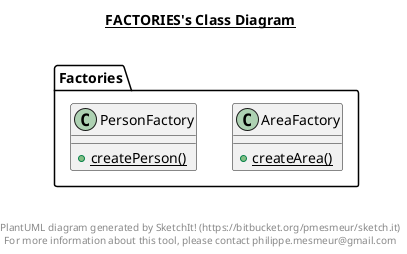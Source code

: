 @startuml

title __FACTORIES's Class Diagram__\n

  namespace Factories {
    class Factories.AreaFactory {
        {static} + createArea()
    }
  }
  

  namespace Factories {
    class Factories.PersonFactory {
        {static} + createPerson()
    }
  }
  



right footer


PlantUML diagram generated by SketchIt! (https://bitbucket.org/pmesmeur/sketch.it)
For more information about this tool, please contact philippe.mesmeur@gmail.com
endfooter

@enduml

